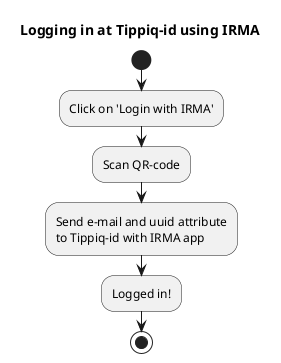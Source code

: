 @startuml

title "Logging in at Tippiq-id using IRMA"

start

:Click on 'Login with IRMA';

:Scan QR-code;

:Send e-mail and uuid attribute\nto Tippiq-id with IRMA app;

:Logged in!;

stop

@enduml
